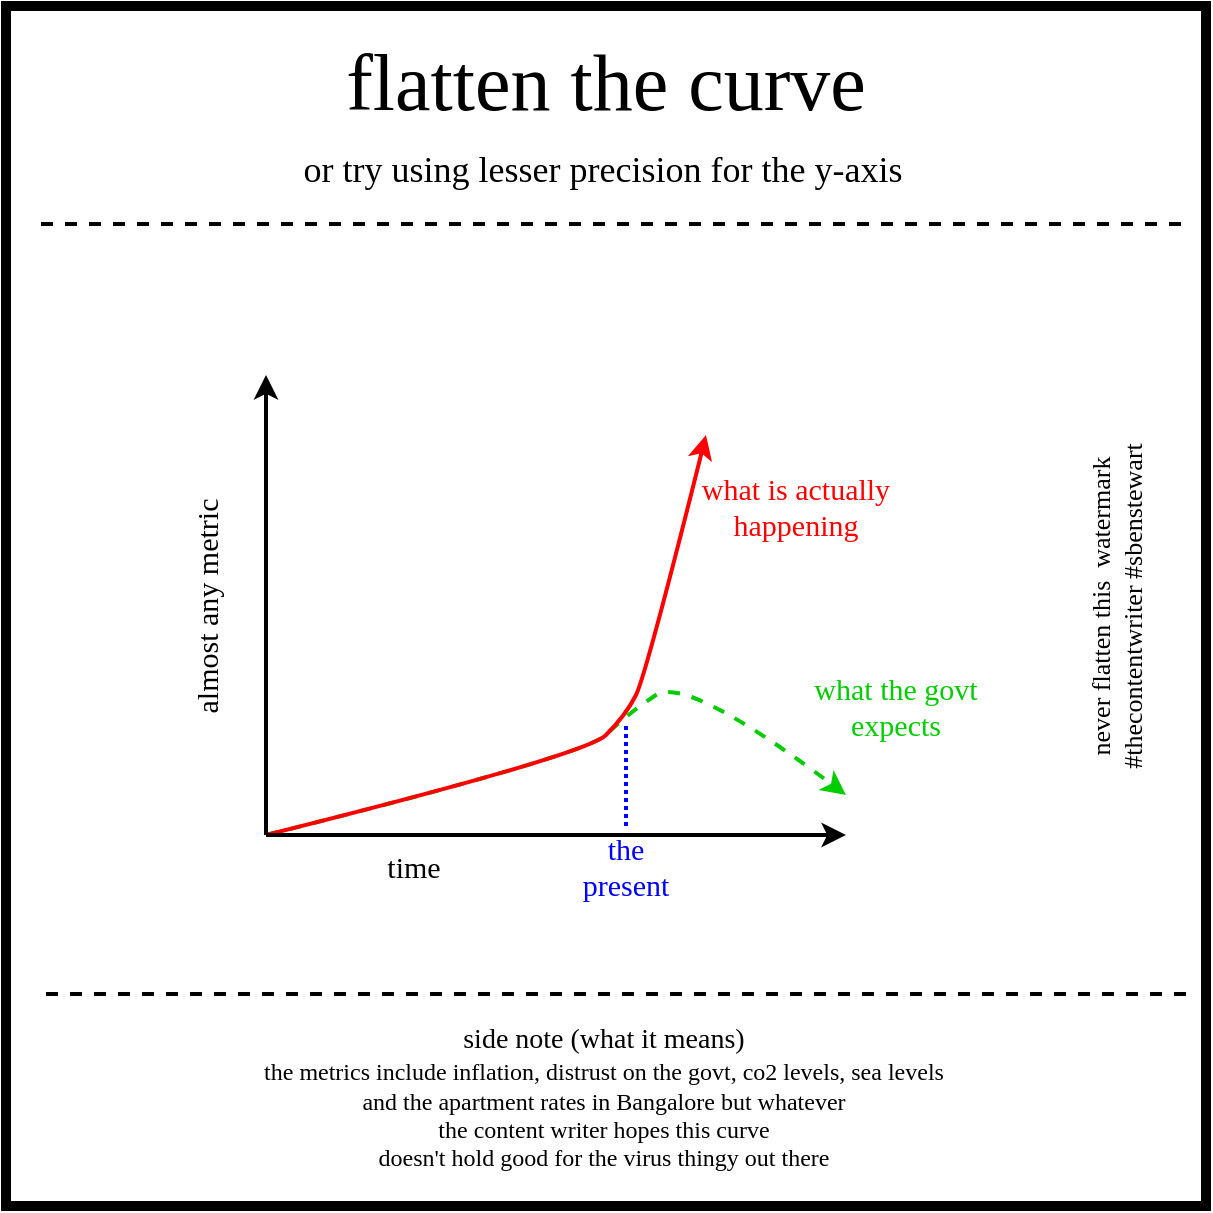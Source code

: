 <mxfile version="12.8.5" type="device"><diagram id="dX7Dphyso45SB9-RoEhv" name="Page-1"><mxGraphModel dx="742" dy="523" grid="1" gridSize="10" guides="1" tooltips="1" connect="1" arrows="1" fold="1" page="1" pageScale="1" pageWidth="827" pageHeight="1169" math="0" shadow="0"><root><mxCell id="0"/><mxCell id="1" parent="0"/><mxCell id="nfxZPmU7g6QgWNAvG-ER-2" value="" style="whiteSpace=wrap;html=1;aspect=fixed;strokeWidth=5;fillColor=none;fontFamily=xkcd;" parent="1" vertex="1"><mxGeometry x="210" y="90" width="600" height="600" as="geometry"/></mxCell><mxCell id="8b6ggLF4gSHIukh4vJdm-18" value="&lt;font&gt;&lt;span style=&quot;font-size: 40px&quot;&gt;flatten the curve&lt;/span&gt;&lt;br&gt;&lt;/font&gt;" style="text;html=1;strokeColor=none;fillColor=none;align=center;verticalAlign=middle;whiteSpace=wrap;rounded=0;fontFamily=xkcd;" parent="1" vertex="1"><mxGeometry x="225" y="118" width="570" height="20" as="geometry"/></mxCell><mxCell id="8b6ggLF4gSHIukh4vJdm-24" value="&lt;font&gt;&lt;span style=&quot;font-size: 18px&quot;&gt;or try using lesser precision for the y-axis&lt;/span&gt;&lt;br&gt;&lt;/font&gt;" style="text;html=1;strokeColor=none;fillColor=none;align=center;verticalAlign=middle;whiteSpace=wrap;rounded=0;fontFamily=xkcd;" parent="1" vertex="1"><mxGeometry x="249.25" y="162" width="518.5" height="20" as="geometry"/></mxCell><mxCell id="8b6ggLF4gSHIukh4vJdm-30" value="" style="endArrow=none;dashed=1;html=1;strokeWidth=2;" parent="1" edge="1"><mxGeometry width="50" height="50" relative="1" as="geometry"><mxPoint x="797.5" y="199" as="sourcePoint"/><mxPoint x="222.5" y="199" as="targetPoint"/></mxGeometry></mxCell><mxCell id="k-dpR7HA_-HZ3Fbqk2lw-16" value="" style="endArrow=none;dashed=1;html=1;strokeWidth=2;" parent="1" edge="1"><mxGeometry width="50" height="50" relative="1" as="geometry"><mxPoint x="800" y="584" as="sourcePoint"/><mxPoint x="225" y="584" as="targetPoint"/></mxGeometry></mxCell><mxCell id="k-dpR7HA_-HZ3Fbqk2lw-17" value="&lt;font&gt;&lt;span style=&quot;font-size: 14px&quot;&gt;side note (what it means)&lt;/span&gt;&lt;br&gt;the metrics include inflation, distrust on the govt, co2 levels, sea levels&lt;br&gt;and the apartment rates in Bangalore but whatever&lt;br&gt;the content writer hopes this curve &lt;br&gt;doesn't hold good for the virus thingy out there&lt;br&gt;&lt;/font&gt;" style="text;html=1;strokeColor=none;fillColor=none;align=center;verticalAlign=middle;whiteSpace=wrap;rounded=0;fontFamily=xkcd;" parent="1" vertex="1"><mxGeometry x="208.5" y="596" width="600" height="80" as="geometry"/></mxCell><mxCell id="euaHSMH8fYii958cPEId-22" style="edgeStyle=orthogonalEdgeStyle;rounded=0;orthogonalLoop=1;jettySize=auto;html=1;exitX=0.5;exitY=1;exitDx=0;exitDy=0;strokeWidth=2;" parent="1" edge="1"><mxGeometry relative="1" as="geometry"><mxPoint x="661" y="451" as="sourcePoint"/><mxPoint x="661" y="451" as="targetPoint"/></mxGeometry></mxCell><mxCell id="pKVuHFSoDqtFi99w7tCS-15" value="&lt;font style=&quot;font-size: 13px&quot;&gt;&lt;font style=&quot;font-size: 13px&quot;&gt;never flatten this&amp;nbsp; watermark&lt;br&gt;&lt;/font&gt;#thecontentwriter #sbenstewart&lt;br&gt;&lt;/font&gt;" style="text;html=1;strokeColor=none;fillColor=none;align=center;verticalAlign=middle;whiteSpace=wrap;rounded=0;rotation=-90;fontFamily=xkcd;" parent="1" vertex="1"><mxGeometry x="605" y="380" width="320" height="20" as="geometry"/></mxCell><mxCell id="Ge3puq_AVcB4zEV6pfK8-5" value="" style="curved=1;endArrow=classic;html=1;strokeWidth=2;dashed=1;fontColor=#00CC00;strokeColor=#00CC00;" edge="1" parent="1"><mxGeometry width="50" height="50" relative="1" as="geometry"><mxPoint x="340" y="504.5" as="sourcePoint"/><mxPoint x="630" y="484.5" as="targetPoint"/><Array as="points"><mxPoint x="500" y="464.5"/><mxPoint x="520" y="444.5"/><mxPoint x="550" y="424.5"/></Array></mxGeometry></mxCell><mxCell id="Ge3puq_AVcB4zEV6pfK8-6" value="&lt;font style=&quot;font-size: 15px&quot;&gt;time&lt;/font&gt;" style="text;html=1;strokeColor=none;fillColor=none;align=center;verticalAlign=middle;whiteSpace=wrap;rounded=0;fontFamily=xkcd;" vertex="1" parent="1"><mxGeometry x="394" y="510" width="40" height="20" as="geometry"/></mxCell><mxCell id="Ge3puq_AVcB4zEV6pfK8-7" value="&lt;font style=&quot;font-size: 15px&quot; color=&quot;#ff0000&quot;&gt;what is actually happening&lt;/font&gt;" style="text;html=1;strokeColor=none;fillColor=none;align=center;verticalAlign=middle;whiteSpace=wrap;rounded=0;fontFamily=xkcd;" vertex="1" parent="1"><mxGeometry x="540" y="330" width="130" height="20" as="geometry"/></mxCell><mxCell id="Ge3puq_AVcB4zEV6pfK8-8" value="&lt;font style=&quot;font-size: 15px&quot;&gt;what the govt expects&lt;/font&gt;" style="text;html=1;strokeColor=none;fillColor=none;align=center;verticalAlign=middle;whiteSpace=wrap;rounded=0;fontFamily=xkcd;fontColor=#00CC00;" vertex="1" parent="1"><mxGeometry x="590" y="430" width="130" height="20" as="geometry"/></mxCell><mxCell id="Ge3puq_AVcB4zEV6pfK8-4" value="" style="curved=1;endArrow=classic;html=1;strokeWidth=2;strokeColor=#FF0000;" edge="1" parent="1"><mxGeometry width="50" height="50" relative="1" as="geometry"><mxPoint x="340" y="504.5" as="sourcePoint"/><mxPoint x="560" y="304.5" as="targetPoint"/><Array as="points"><mxPoint x="500" y="464.5"/><mxPoint x="520" y="444.5"/><mxPoint x="530" y="424.5"/></Array></mxGeometry></mxCell><mxCell id="Ge3puq_AVcB4zEV6pfK8-9" value="&lt;font style=&quot;font-size: 15px&quot;&gt;almost any metric&lt;/font&gt;" style="text;html=1;strokeColor=none;fillColor=none;align=center;verticalAlign=middle;whiteSpace=wrap;rounded=0;fontFamily=xkcd;rotation=-90;" vertex="1" parent="1"><mxGeometry x="220" y="380" width="180" height="20" as="geometry"/></mxCell><mxCell id="Ge3puq_AVcB4zEV6pfK8-10" value="" style="endArrow=none;dashed=1;html=1;strokeColor=#0000FF;strokeWidth=2;fontColor=#00CC00;dashPattern=1 1;" edge="1" parent="1"><mxGeometry width="50" height="50" relative="1" as="geometry"><mxPoint x="520" y="500" as="sourcePoint"/><mxPoint x="520" y="450" as="targetPoint"/></mxGeometry></mxCell><mxCell id="Ge3puq_AVcB4zEV6pfK8-11" value="&lt;font style=&quot;font-size: 15px&quot; color=&quot;#0000ff&quot;&gt;the present&lt;/font&gt;" style="text;html=1;strokeColor=none;fillColor=none;align=center;verticalAlign=middle;whiteSpace=wrap;rounded=0;fontFamily=xkcd;" vertex="1" parent="1"><mxGeometry x="500" y="510" width="40" height="20" as="geometry"/></mxCell><mxCell id="Ge3puq_AVcB4zEV6pfK8-1" value="" style="endArrow=classic;html=1;strokeWidth=2;" edge="1" parent="1"><mxGeometry width="50" height="50" relative="1" as="geometry"><mxPoint x="340" y="504.5" as="sourcePoint"/><mxPoint x="630" y="504.5" as="targetPoint"/></mxGeometry></mxCell><mxCell id="Ge3puq_AVcB4zEV6pfK8-2" value="" style="endArrow=classic;html=1;strokeWidth=2;" edge="1" parent="1"><mxGeometry width="50" height="50" relative="1" as="geometry"><mxPoint x="340" y="504.5" as="sourcePoint"/><mxPoint x="340" y="274.5" as="targetPoint"/></mxGeometry></mxCell></root></mxGraphModel></diagram></mxfile>